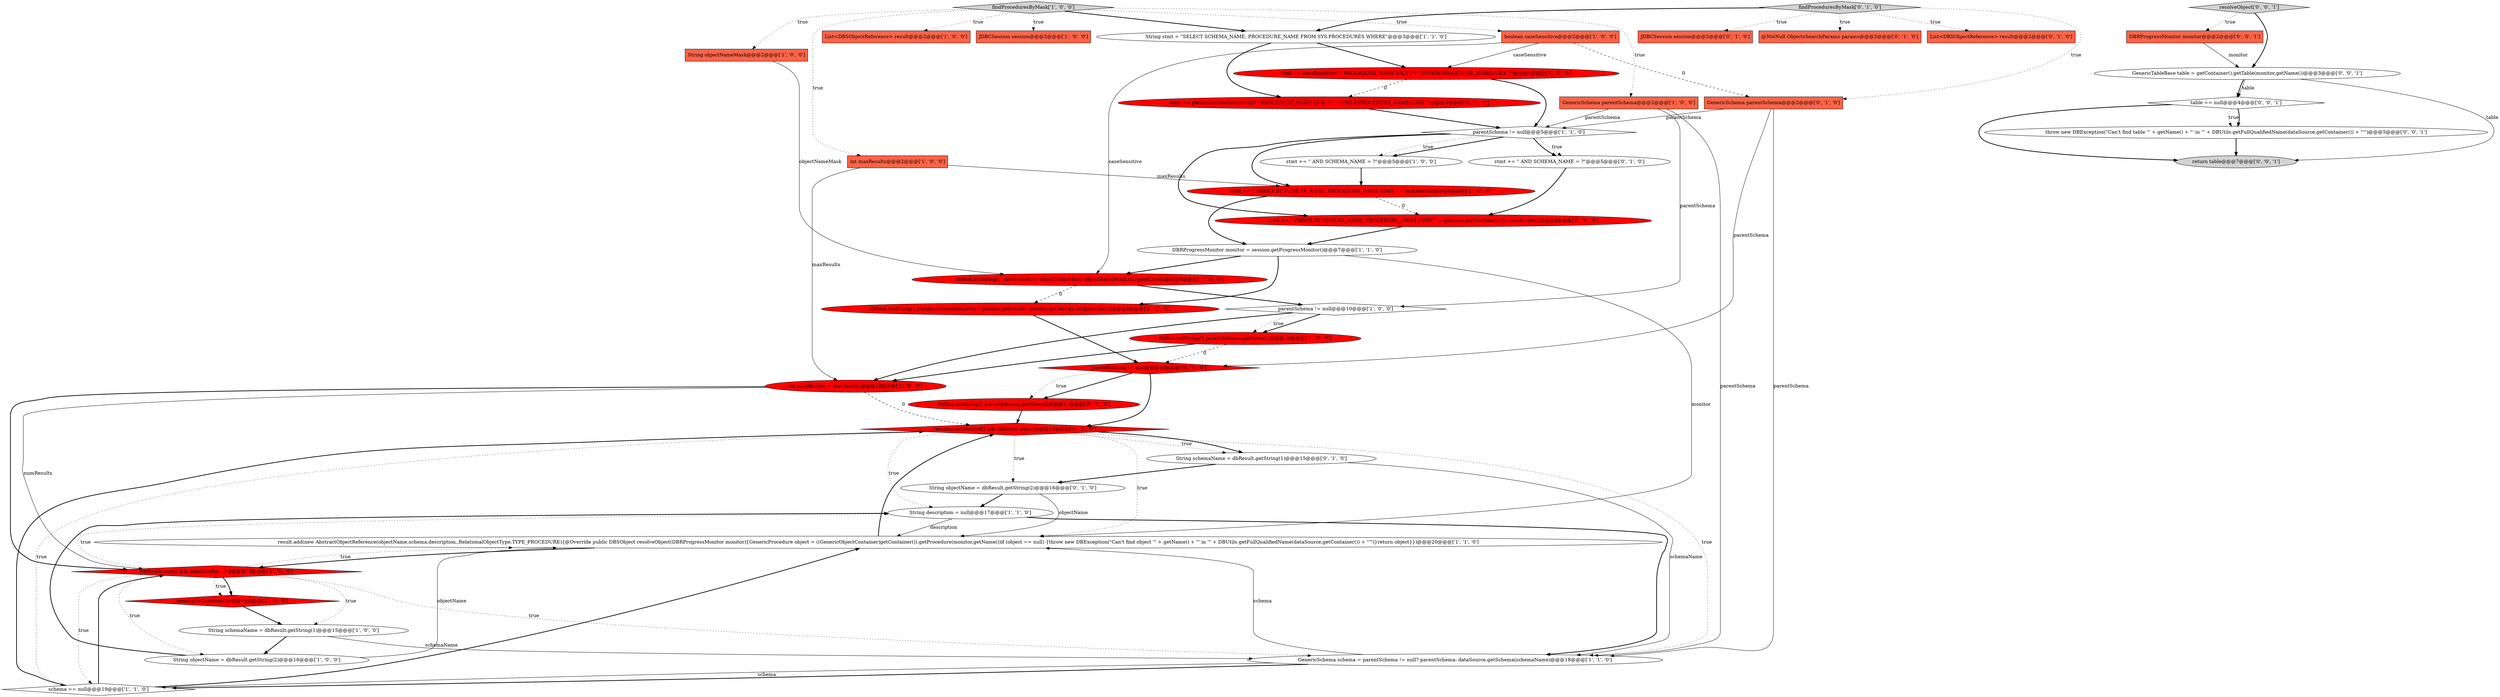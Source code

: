 digraph {
7 [style = filled, label = "stmt += \" ORDER BY SCHEMA_NAME, PROCEDURE_NAME LIMIT \" + maxResults@@@6@@@['1', '0', '0']", fillcolor = red, shape = ellipse image = "AAA1AAABBB1BBB"];
28 [style = filled, label = "dbStat.setString(1,params.isCaseSensitive()? params.getMask(): params.getMask().toUpperCase())@@@9@@@['0', '1', '0']", fillcolor = red, shape = ellipse image = "AAA1AAABBB2BBB"];
10 [style = filled, label = "findProceduresByMask['1', '0', '0']", fillcolor = lightgray, shape = diamond image = "AAA0AAABBB1BBB"];
29 [style = filled, label = "dbStat.setString(2,parentSchema.getName())@@@11@@@['0', '1', '0']", fillcolor = red, shape = ellipse image = "AAA1AAABBB2BBB"];
33 [style = filled, label = "String objectName = dbResult.getString(2)@@@16@@@['0', '1', '0']", fillcolor = white, shape = ellipse image = "AAA0AAABBB2BBB"];
42 [style = filled, label = "table == null@@@4@@@['0', '0', '1']", fillcolor = white, shape = diamond image = "AAA0AAABBB3BBB"];
12 [style = filled, label = "parentSchema != null@@@10@@@['1', '0', '0']", fillcolor = white, shape = diamond image = "AAA0AAABBB1BBB"];
3 [style = filled, label = "JDBCSession session@@@2@@@['1', '0', '0']", fillcolor = tomato, shape = box image = "AAA0AAABBB1BBB"];
24 [style = filled, label = "int numResults = maxResults@@@12@@@['1', '0', '0']", fillcolor = red, shape = ellipse image = "AAA1AAABBB1BBB"];
40 [style = filled, label = "resolveObject['0', '0', '1']", fillcolor = lightgray, shape = diamond image = "AAA0AAABBB3BBB"];
35 [style = filled, label = "!monitor.isCanceled() && dbResult.next()@@@14@@@['0', '1', '0']", fillcolor = red, shape = diamond image = "AAA1AAABBB2BBB"];
30 [style = filled, label = "List<DBSObjectReference> result@@@2@@@['0', '1', '0']", fillcolor = tomato, shape = box image = "AAA0AAABBB2BBB"];
39 [style = filled, label = "DBRProgressMonitor monitor@@@2@@@['0', '0', '1']", fillcolor = tomato, shape = box image = "AAA0AAABBB3BBB"];
25 [style = filled, label = "String schemaName = dbResult.getString(1)@@@15@@@['0', '1', '0']", fillcolor = white, shape = ellipse image = "AAA0AAABBB2BBB"];
15 [style = filled, label = "dbStat.setString(1,caseSensitive? objectNameMask: objectNameMask.toUpperCase())@@@9@@@['1', '0', '0']", fillcolor = red, shape = ellipse image = "AAA1AAABBB1BBB"];
16 [style = filled, label = "dbStat.setString(2,parentSchema.getName())@@@10@@@['1', '0', '0']", fillcolor = red, shape = ellipse image = "AAA1AAABBB1BBB"];
19 [style = filled, label = "String objectName = dbResult.getString(2)@@@16@@@['1', '0', '0']", fillcolor = white, shape = ellipse image = "AAA0AAABBB1BBB"];
26 [style = filled, label = "stmt += \" AND SCHEMA_NAME = ?\"@@@5@@@['0', '1', '0']", fillcolor = white, shape = ellipse image = "AAA0AAABBB2BBB"];
31 [style = filled, label = "findProceduresByMask['0', '1', '0']", fillcolor = lightgray, shape = diamond image = "AAA0AAABBB2BBB"];
36 [style = filled, label = "parentSchema != null@@@10@@@['0', '1', '0']", fillcolor = red, shape = diamond image = "AAA1AAABBB2BBB"];
0 [style = filled, label = "stmt += \" AND SCHEMA_NAME = ?\"@@@5@@@['1', '0', '0']", fillcolor = white, shape = ellipse image = "AAA0AAABBB1BBB"];
32 [style = filled, label = "JDBCSession session@@@2@@@['0', '1', '0']", fillcolor = tomato, shape = box image = "AAA0AAABBB2BBB"];
9 [style = filled, label = "DBRProgressMonitor monitor = session.getProgressMonitor()@@@7@@@['1', '1', '0']", fillcolor = white, shape = ellipse image = "AAA0AAABBB1BBB"];
37 [style = filled, label = "stmt += params.isCaseSensitive()? \" PROCEDURE_NAME LIKE ?\": \" UPPER(PROCEDURE_NAME) LIKE ?\"@@@4@@@['0', '1', '0']", fillcolor = red, shape = ellipse image = "AAA1AAABBB2BBB"];
44 [style = filled, label = "return table@@@7@@@['0', '0', '1']", fillcolor = lightgray, shape = ellipse image = "AAA0AAABBB3BBB"];
14 [style = filled, label = "String stmt = \"SELECT SCHEMA_NAME, PROCEDURE_NAME FROM SYS.PROCEDURES WHERE\"@@@3@@@['1', '1', '0']", fillcolor = white, shape = ellipse image = "AAA0AAABBB1BBB"];
34 [style = filled, label = "@NotNull ObjectsSearchParams params@@@2@@@['0', '1', '0']", fillcolor = tomato, shape = box image = "AAA0AAABBB2BBB"];
43 [style = filled, label = "throw new DBException(\"Can't find table '\" + getName() + \"' in '\" + DBUtils.getFullQualifiedName(dataSource,getContainer()) + \"'\")@@@5@@@['0', '0', '1']", fillcolor = white, shape = ellipse image = "AAA0AAABBB3BBB"];
21 [style = filled, label = "boolean caseSensitive@@@2@@@['1', '0', '0']", fillcolor = tomato, shape = box image = "AAA1AAABBB1BBB"];
18 [style = filled, label = "GenericSchema parentSchema@@@2@@@['1', '0', '0']", fillcolor = tomato, shape = box image = "AAA0AAABBB1BBB"];
27 [style = filled, label = "stmt += \" ORDER BY SCHEMA_NAME, PROCEDURE_NAME LIMIT \" + (params.getMaxResults() - result.size())@@@6@@@['0', '1', '0']", fillcolor = red, shape = ellipse image = "AAA1AAABBB2BBB"];
13 [style = filled, label = "String description = null@@@17@@@['1', '1', '0']", fillcolor = white, shape = ellipse image = "AAA0AAABBB1BBB"];
20 [style = filled, label = "schema == null@@@19@@@['1', '1', '0']", fillcolor = white, shape = diamond image = "AAA0AAABBB1BBB"];
5 [style = filled, label = "stmt += caseSensitive? \" PROCEDURE_NAME LIKE ?\": \" UPPER(PROCEDURE_NAME) LIKE ?\"@@@4@@@['1', '0', '0']", fillcolor = red, shape = ellipse image = "AAA1AAABBB1BBB"];
2 [style = filled, label = "result.add(new AbstractObjectReference(objectName,schema,description,,RelationalObjectType.TYPE_PROCEDURE){@Override public DBSObject resolveObject(DBRProgressMonitor monitor){GenericProcedure object = ((GenericObjectContainer)getContainer()).getProcedure(monitor,getName())if (object == null) {throw new DBException(\"Can't find object '\" + getName() + \"' in '\" + DBUtils.getFullQualifiedName(dataSource,getContainer()) + \"'\")}return object}})@@@20@@@['1', '1', '0']", fillcolor = white, shape = ellipse image = "AAA0AAABBB1BBB"];
11 [style = filled, label = "int maxResults@@@2@@@['1', '0', '0']", fillcolor = tomato, shape = box image = "AAA0AAABBB1BBB"];
17 [style = filled, label = "String schemaName = dbResult.getString(1)@@@15@@@['1', '0', '0']", fillcolor = white, shape = ellipse image = "AAA0AAABBB1BBB"];
38 [style = filled, label = "GenericSchema parentSchema@@@2@@@['0', '1', '0']", fillcolor = tomato, shape = box image = "AAA1AAABBB2BBB"];
6 [style = filled, label = "String objectNameMask@@@2@@@['1', '0', '0']", fillcolor = tomato, shape = box image = "AAA0AAABBB1BBB"];
1 [style = filled, label = "List<DBSObjectReference> result@@@2@@@['1', '0', '0']", fillcolor = tomato, shape = box image = "AAA0AAABBB1BBB"];
41 [style = filled, label = "GenericTableBase table = getContainer().getTable(monitor,getName())@@@3@@@['0', '0', '1']", fillcolor = white, shape = ellipse image = "AAA0AAABBB3BBB"];
22 [style = filled, label = "dbResult.next() && numResults-- > 0@@@13@@@['1', '0', '0']", fillcolor = red, shape = diamond image = "AAA1AAABBB1BBB"];
23 [style = filled, label = "GenericSchema schema = parentSchema != null? parentSchema: dataSource.getSchema(schemaName)@@@18@@@['1', '1', '0']", fillcolor = white, shape = ellipse image = "AAA0AAABBB1BBB"];
8 [style = filled, label = "parentSchema != null@@@5@@@['1', '1', '0']", fillcolor = white, shape = diamond image = "AAA0AAABBB1BBB"];
4 [style = filled, label = "monitor.isCanceled()@@@14@@@['1', '0', '0']", fillcolor = red, shape = diamond image = "AAA1AAABBB1BBB"];
2->35 [style = bold, label=""];
35->20 [style = dotted, label="true"];
40->39 [style = dotted, label="true"];
25->33 [style = bold, label=""];
11->7 [style = solid, label="maxResults"];
24->22 [style = solid, label="numResults"];
36->29 [style = bold, label=""];
6->15 [style = solid, label="objectNameMask"];
27->9 [style = bold, label=""];
10->3 [style = dotted, label="true"];
41->44 [style = solid, label="table"];
22->4 [style = bold, label=""];
8->0 [style = bold, label=""];
7->9 [style = bold, label=""];
21->15 [style = solid, label="caseSensitive"];
38->8 [style = solid, label="parentSchema"];
38->23 [style = solid, label="parentSchema"];
18->12 [style = solid, label="parentSchema"];
42->44 [style = bold, label=""];
35->2 [style = dotted, label="true"];
31->34 [style = dotted, label="true"];
18->23 [style = solid, label="parentSchema"];
8->0 [style = dotted, label="true"];
10->1 [style = dotted, label="true"];
25->23 [style = solid, label="schemaName"];
8->27 [style = bold, label=""];
43->44 [style = bold, label=""];
23->20 [style = solid, label="schema"];
41->42 [style = bold, label=""];
14->37 [style = bold, label=""];
13->2 [style = solid, label="description"];
31->14 [style = bold, label=""];
41->42 [style = solid, label="table"];
10->18 [style = dotted, label="true"];
33->2 [style = solid, label="objectName"];
10->6 [style = dotted, label="true"];
22->19 [style = dotted, label="true"];
28->36 [style = bold, label=""];
15->28 [style = dashed, label="0"];
22->23 [style = dotted, label="true"];
10->14 [style = bold, label=""];
11->24 [style = solid, label="maxResults"];
19->2 [style = solid, label="objectName"];
18->8 [style = solid, label="parentSchema"];
35->33 [style = dotted, label="true"];
33->13 [style = bold, label=""];
0->7 [style = bold, label=""];
31->30 [style = dotted, label="true"];
26->27 [style = bold, label=""];
22->20 [style = dotted, label="true"];
19->13 [style = bold, label=""];
42->43 [style = dotted, label="true"];
22->13 [style = dotted, label="true"];
15->12 [style = bold, label=""];
36->29 [style = dotted, label="true"];
29->35 [style = bold, label=""];
39->41 [style = solid, label="monitor"];
36->35 [style = bold, label=""];
22->4 [style = dotted, label="true"];
5->37 [style = dashed, label="0"];
35->25 [style = dotted, label="true"];
23->20 [style = bold, label=""];
38->36 [style = solid, label="parentSchema"];
4->17 [style = bold, label=""];
16->24 [style = bold, label=""];
21->38 [style = dashed, label="0"];
12->24 [style = bold, label=""];
35->25 [style = bold, label=""];
9->28 [style = bold, label=""];
10->11 [style = dotted, label="true"];
35->13 [style = dotted, label="true"];
16->36 [style = dashed, label="0"];
23->2 [style = solid, label="schema"];
17->23 [style = solid, label="schemaName"];
37->8 [style = bold, label=""];
35->23 [style = dotted, label="true"];
14->5 [style = bold, label=""];
5->8 [style = bold, label=""];
8->26 [style = dotted, label="true"];
42->43 [style = bold, label=""];
21->5 [style = solid, label="caseSensitive"];
12->16 [style = bold, label=""];
24->22 [style = bold, label=""];
17->19 [style = bold, label=""];
8->7 [style = bold, label=""];
22->2 [style = dotted, label="true"];
20->22 [style = bold, label=""];
20->2 [style = bold, label=""];
31->32 [style = dotted, label="true"];
7->27 [style = dashed, label="0"];
12->16 [style = dotted, label="true"];
9->15 [style = bold, label=""];
9->2 [style = solid, label="monitor"];
31->38 [style = dotted, label="true"];
24->35 [style = dashed, label="0"];
40->41 [style = bold, label=""];
13->23 [style = bold, label=""];
22->17 [style = dotted, label="true"];
20->35 [style = bold, label=""];
2->22 [style = bold, label=""];
10->21 [style = dotted, label="true"];
8->26 [style = bold, label=""];
}
